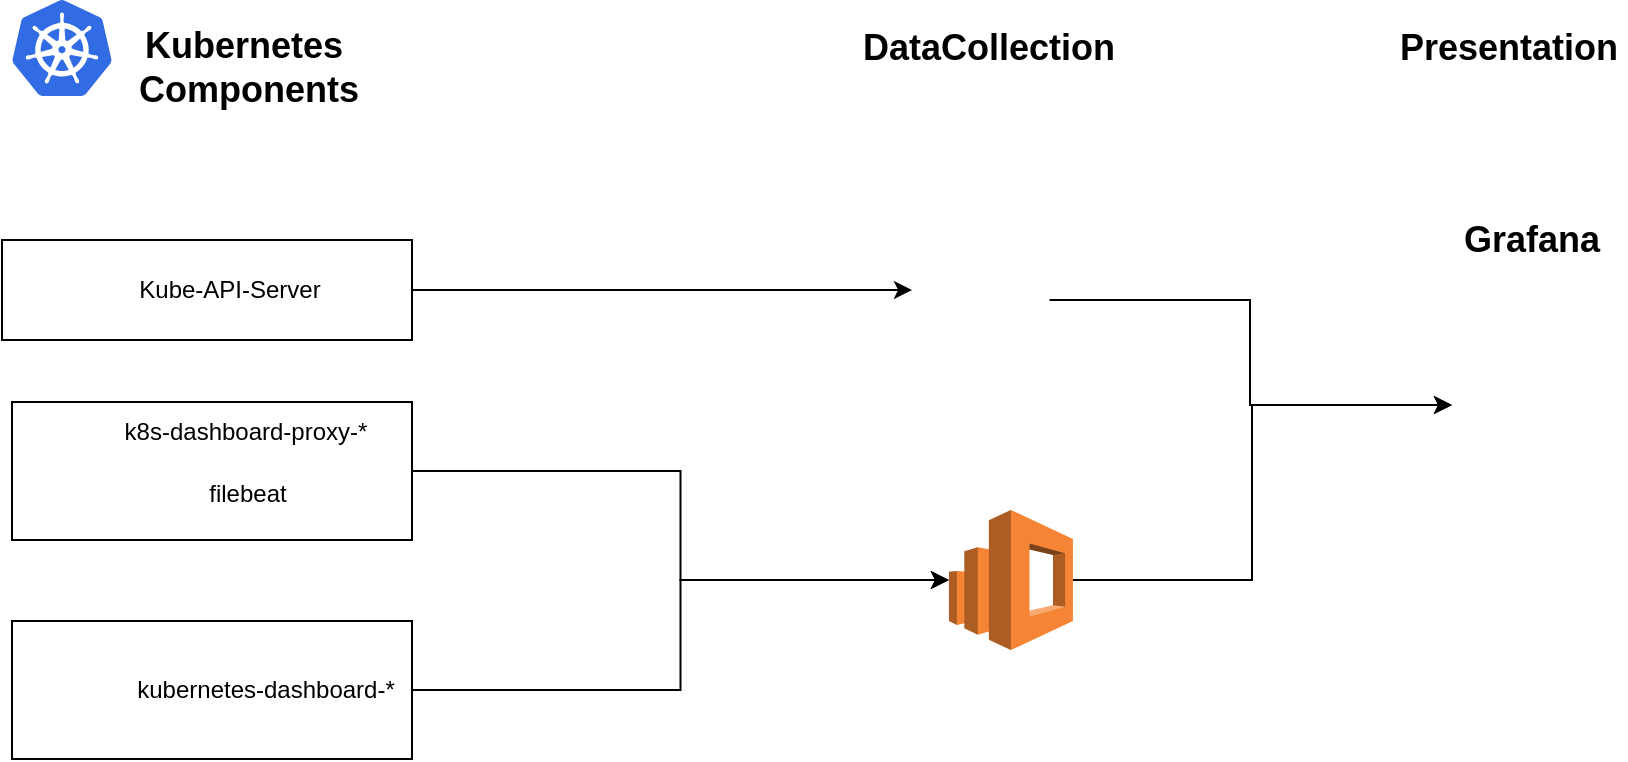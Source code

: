 <mxfile version="13.4.6" type="github"><diagram id="Cqvzn4W4fedl00qBZGV9" name="Page-1"><mxGraphModel dx="1038" dy="580" grid="1" gridSize="10" guides="1" tooltips="1" connect="1" arrows="1" fold="1" page="1" pageScale="1" pageWidth="850" pageHeight="1100" math="0" shadow="0"><root><mxCell id="0"/><mxCell id="1" parent="0"/><mxCell id="30UJOKVY0r_kNecw4PWY-37" style="edgeStyle=orthogonalEdgeStyle;rounded=0;orthogonalLoop=1;jettySize=auto;html=1;entryX=0;entryY=0.5;entryDx=0;entryDy=0;" edge="1" parent="1" source="30UJOKVY0r_kNecw4PWY-1" target="30UJOKVY0r_kNecw4PWY-8"><mxGeometry relative="1" as="geometry"><Array as="points"><mxPoint x="650" y="330"/><mxPoint x="650" y="243"/></Array></mxGeometry></mxCell><mxCell id="30UJOKVY0r_kNecw4PWY-1" value="" style="outlineConnect=0;dashed=0;verticalLabelPosition=bottom;verticalAlign=top;align=center;html=1;shape=mxgraph.aws3.elasticsearch_service;fillColor=#F58534;gradientColor=none;" vertex="1" parent="1"><mxGeometry x="498.47" y="295" width="62" height="70" as="geometry"/></mxCell><mxCell id="30UJOKVY0r_kNecw4PWY-35" style="edgeStyle=orthogonalEdgeStyle;rounded=0;orthogonalLoop=1;jettySize=auto;html=1;entryX=0;entryY=0.5;entryDx=0;entryDy=0;" edge="1" parent="1" source="30UJOKVY0r_kNecw4PWY-3" target="30UJOKVY0r_kNecw4PWY-8"><mxGeometry relative="1" as="geometry"><Array as="points"><mxPoint x="649" y="190"/><mxPoint x="649" y="243"/></Array></mxGeometry></mxCell><mxCell id="30UJOKVY0r_kNecw4PWY-3" value="" style="shape=image;imageAspect=0;aspect=fixed;verticalLabelPosition=bottom;verticalAlign=top;image=https://upload.wikimedia.org/wikipedia/commons/thumb/3/38/Prometheus_software_logo.svg/1200px-Prometheus_software_logo.svg.png;" vertex="1" parent="1"><mxGeometry x="488.27" y="160" width="60.47" height="60" as="geometry"/></mxCell><mxCell id="30UJOKVY0r_kNecw4PWY-5" value="" style="aspect=fixed;html=1;points=[];align=center;image;fontSize=12;image=img/lib/mscae/Kubernetes.svg;" vertex="1" parent="1"><mxGeometry x="30" y="40" width="50" height="48" as="geometry"/></mxCell><mxCell id="30UJOKVY0r_kNecw4PWY-7" value="" style="shape=image;html=1;verticalAlign=top;verticalLabelPosition=bottom;labelBackgroundColor=#ffffff;imageAspect=0;aspect=fixed;image=https://cdn3.iconfinder.com/data/icons/social-media-2169/24/social_media_social_media_logo_docker-128.png" vertex="1" parent="1"><mxGeometry x="40" y="170" width="30" height="30" as="geometry"/></mxCell><mxCell id="30UJOKVY0r_kNecw4PWY-8" value="" style="shape=image;html=1;verticalAlign=top;verticalLabelPosition=bottom;labelBackgroundColor=#ffffff;imageAspect=0;aspect=fixed;image=https://cdn4.iconfinder.com/data/icons/logos-brands-5/24/grafana-128.png" vertex="1" parent="1"><mxGeometry x="750" y="208" width="69" height="69" as="geometry"/></mxCell><mxCell id="30UJOKVY0r_kNecw4PWY-10" value="&lt;span style=&quot;font-size: 18px&quot;&gt;&lt;b&gt;DataCollection&lt;/b&gt;&lt;/span&gt;" style="text;html=1;strokeColor=none;fillColor=none;align=center;verticalAlign=middle;whiteSpace=wrap;rounded=0;" vertex="1" parent="1"><mxGeometry x="460" y="54" width="117" height="20" as="geometry"/></mxCell><mxCell id="30UJOKVY0r_kNecw4PWY-11" value="Kube-API-Server" style="text;html=1;strokeColor=none;fillColor=none;align=center;verticalAlign=middle;whiteSpace=wrap;rounded=0;" vertex="1" parent="1"><mxGeometry x="84" y="175" width="110" height="20" as="geometry"/></mxCell><mxCell id="30UJOKVY0r_kNecw4PWY-12" value="" style="shape=image;html=1;verticalAlign=top;verticalLabelPosition=bottom;labelBackgroundColor=#ffffff;imageAspect=0;aspect=fixed;image=https://cdn3.iconfinder.com/data/icons/social-media-2169/24/social_media_social_media_logo_docker-128.png" vertex="1" parent="1"><mxGeometry x="40" y="241" width="30" height="30" as="geometry"/></mxCell><mxCell id="30UJOKVY0r_kNecw4PWY-13" value="k8s-dashboard-proxy-*" style="text;html=1;strokeColor=none;fillColor=none;align=center;verticalAlign=middle;whiteSpace=wrap;rounded=0;" vertex="1" parent="1"><mxGeometry x="84" y="246" width="126" height="20" as="geometry"/></mxCell><mxCell id="30UJOKVY0r_kNecw4PWY-20" value="" style="shape=image;html=1;verticalAlign=top;verticalLabelPosition=bottom;labelBackgroundColor=#ffffff;imageAspect=0;aspect=fixed;image=https://cdn3.iconfinder.com/data/icons/social-media-2169/24/social_media_social_media_logo_docker-128.png" vertex="1" parent="1"><mxGeometry x="41" y="272" width="30" height="30" as="geometry"/></mxCell><mxCell id="30UJOKVY0r_kNecw4PWY-21" value="filebeat" style="text;html=1;strokeColor=none;fillColor=none;align=center;verticalAlign=middle;whiteSpace=wrap;rounded=0;" vertex="1" parent="1"><mxGeometry x="85" y="277" width="126" height="20" as="geometry"/></mxCell><mxCell id="30UJOKVY0r_kNecw4PWY-22" value="" style="shape=image;html=1;verticalAlign=top;verticalLabelPosition=bottom;labelBackgroundColor=#ffffff;imageAspect=0;aspect=fixed;image=https://cdn3.iconfinder.com/data/icons/social-media-2169/24/social_media_social_media_logo_docker-128.png" vertex="1" parent="1"><mxGeometry x="40" y="370" width="30" height="30" as="geometry"/></mxCell><mxCell id="30UJOKVY0r_kNecw4PWY-23" value="kubernetes-dashboard-*" style="text;html=1;strokeColor=none;fillColor=none;align=center;verticalAlign=middle;whiteSpace=wrap;rounded=0;" vertex="1" parent="1"><mxGeometry x="84" y="375" width="146" height="20" as="geometry"/></mxCell><mxCell id="30UJOKVY0r_kNecw4PWY-24" value="&lt;font style=&quot;font-size: 18px&quot;&gt;&lt;b&gt;Kubernetes&amp;nbsp;&lt;br&gt;Components&lt;/b&gt;&lt;/font&gt;" style="text;html=1;strokeColor=none;fillColor=none;align=center;verticalAlign=middle;whiteSpace=wrap;rounded=0;" vertex="1" parent="1"><mxGeometry x="90" y="64" width="117" height="20" as="geometry"/></mxCell><mxCell id="30UJOKVY0r_kNecw4PWY-25" value="&lt;span style=&quot;font-size: 18px&quot;&gt;&lt;b&gt;Grafana&lt;/b&gt;&lt;/span&gt;" style="text;html=1;strokeColor=none;fillColor=none;align=center;verticalAlign=middle;whiteSpace=wrap;rounded=0;" vertex="1" parent="1"><mxGeometry x="750" y="150" width="80" height="20" as="geometry"/></mxCell><mxCell id="30UJOKVY0r_kNecw4PWY-30" style="edgeStyle=orthogonalEdgeStyle;rounded=0;orthogonalLoop=1;jettySize=auto;html=1;" edge="1" parent="1" source="30UJOKVY0r_kNecw4PWY-27"><mxGeometry relative="1" as="geometry"><mxPoint x="480" y="185" as="targetPoint"/></mxGeometry></mxCell><mxCell id="30UJOKVY0r_kNecw4PWY-27" value="" style="rounded=0;whiteSpace=wrap;html=1;fillColor=none;" vertex="1" parent="1"><mxGeometry x="25" y="160" width="205" height="50" as="geometry"/></mxCell><mxCell id="30UJOKVY0r_kNecw4PWY-31" style="edgeStyle=orthogonalEdgeStyle;rounded=0;orthogonalLoop=1;jettySize=auto;html=1;" edge="1" parent="1" source="30UJOKVY0r_kNecw4PWY-28" target="30UJOKVY0r_kNecw4PWY-1"><mxGeometry relative="1" as="geometry"/></mxCell><mxCell id="30UJOKVY0r_kNecw4PWY-28" value="" style="rounded=0;whiteSpace=wrap;html=1;fillColor=none;" vertex="1" parent="1"><mxGeometry x="30" y="241" width="200" height="69" as="geometry"/></mxCell><mxCell id="30UJOKVY0r_kNecw4PWY-33" style="edgeStyle=orthogonalEdgeStyle;rounded=0;orthogonalLoop=1;jettySize=auto;html=1;" edge="1" parent="1" source="30UJOKVY0r_kNecw4PWY-29" target="30UJOKVY0r_kNecw4PWY-1"><mxGeometry relative="1" as="geometry"/></mxCell><mxCell id="30UJOKVY0r_kNecw4PWY-29" value="" style="rounded=0;whiteSpace=wrap;html=1;fillColor=none;" vertex="1" parent="1"><mxGeometry x="30" y="350.5" width="200" height="69" as="geometry"/></mxCell><mxCell id="30UJOKVY0r_kNecw4PWY-38" value="&lt;span style=&quot;font-size: 18px&quot;&gt;&lt;b&gt;Presentation&lt;/b&gt;&lt;/span&gt;" style="text;html=1;strokeColor=none;fillColor=none;align=center;verticalAlign=middle;whiteSpace=wrap;rounded=0;" vertex="1" parent="1"><mxGeometry x="720" y="54" width="117" height="20" as="geometry"/></mxCell></root></mxGraphModel></diagram></mxfile>